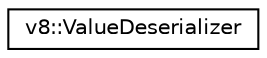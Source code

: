 digraph "Graphical Class Hierarchy"
{
  edge [fontname="Helvetica",fontsize="10",labelfontname="Helvetica",labelfontsize="10"];
  node [fontname="Helvetica",fontsize="10",shape=record];
  rankdir="LR";
  Node1 [label="v8::ValueDeserializer",height=0.2,width=0.4,color="black", fillcolor="white", style="filled",URL="$classv8_1_1ValueDeserializer.html"];
}
